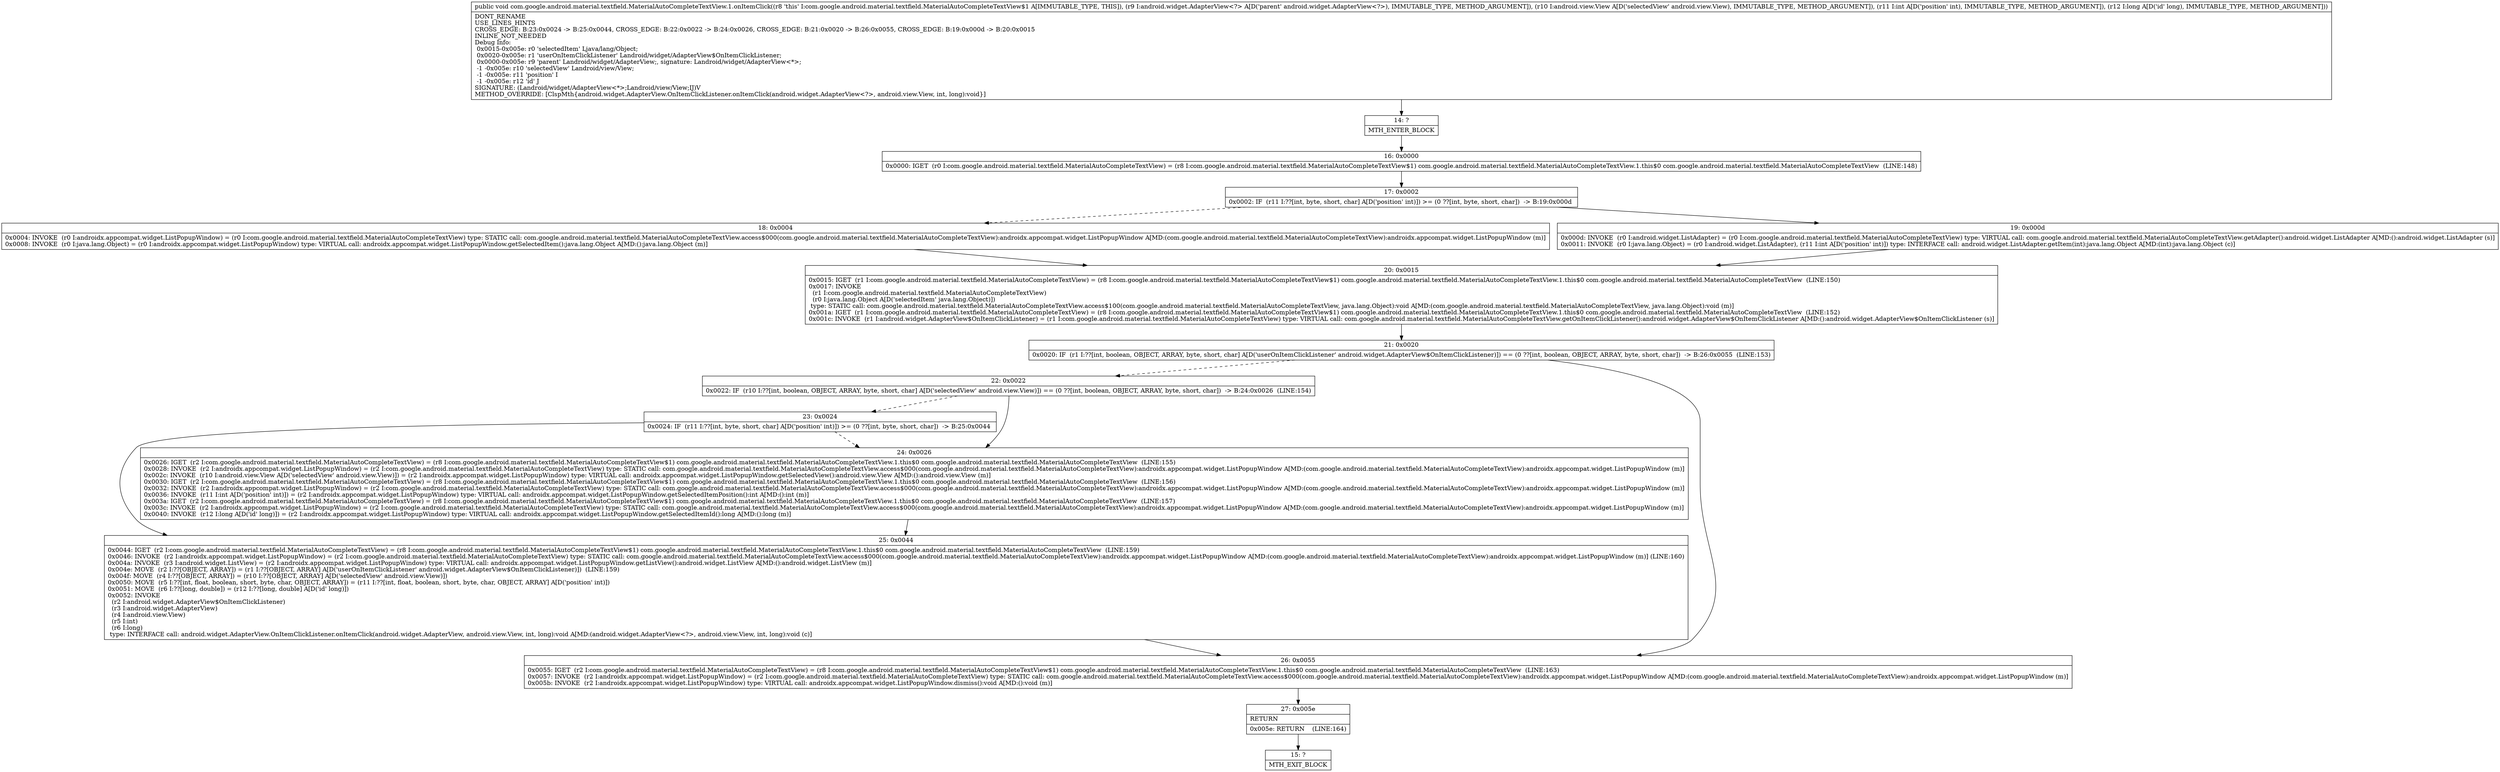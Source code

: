 digraph "CFG forcom.google.android.material.textfield.MaterialAutoCompleteTextView.1.onItemClick(Landroid\/widget\/AdapterView;Landroid\/view\/View;IJ)V" {
Node_14 [shape=record,label="{14\:\ ?|MTH_ENTER_BLOCK\l}"];
Node_16 [shape=record,label="{16\:\ 0x0000|0x0000: IGET  (r0 I:com.google.android.material.textfield.MaterialAutoCompleteTextView) = (r8 I:com.google.android.material.textfield.MaterialAutoCompleteTextView$1) com.google.android.material.textfield.MaterialAutoCompleteTextView.1.this$0 com.google.android.material.textfield.MaterialAutoCompleteTextView  (LINE:148)\l}"];
Node_17 [shape=record,label="{17\:\ 0x0002|0x0002: IF  (r11 I:??[int, byte, short, char] A[D('position' int)]) \>= (0 ??[int, byte, short, char])  \-\> B:19:0x000d \l}"];
Node_18 [shape=record,label="{18\:\ 0x0004|0x0004: INVOKE  (r0 I:androidx.appcompat.widget.ListPopupWindow) = (r0 I:com.google.android.material.textfield.MaterialAutoCompleteTextView) type: STATIC call: com.google.android.material.textfield.MaterialAutoCompleteTextView.access$000(com.google.android.material.textfield.MaterialAutoCompleteTextView):androidx.appcompat.widget.ListPopupWindow A[MD:(com.google.android.material.textfield.MaterialAutoCompleteTextView):androidx.appcompat.widget.ListPopupWindow (m)]\l0x0008: INVOKE  (r0 I:java.lang.Object) = (r0 I:androidx.appcompat.widget.ListPopupWindow) type: VIRTUAL call: androidx.appcompat.widget.ListPopupWindow.getSelectedItem():java.lang.Object A[MD:():java.lang.Object (m)]\l}"];
Node_20 [shape=record,label="{20\:\ 0x0015|0x0015: IGET  (r1 I:com.google.android.material.textfield.MaterialAutoCompleteTextView) = (r8 I:com.google.android.material.textfield.MaterialAutoCompleteTextView$1) com.google.android.material.textfield.MaterialAutoCompleteTextView.1.this$0 com.google.android.material.textfield.MaterialAutoCompleteTextView  (LINE:150)\l0x0017: INVOKE  \l  (r1 I:com.google.android.material.textfield.MaterialAutoCompleteTextView)\l  (r0 I:java.lang.Object A[D('selectedItem' java.lang.Object)])\l type: STATIC call: com.google.android.material.textfield.MaterialAutoCompleteTextView.access$100(com.google.android.material.textfield.MaterialAutoCompleteTextView, java.lang.Object):void A[MD:(com.google.android.material.textfield.MaterialAutoCompleteTextView, java.lang.Object):void (m)]\l0x001a: IGET  (r1 I:com.google.android.material.textfield.MaterialAutoCompleteTextView) = (r8 I:com.google.android.material.textfield.MaterialAutoCompleteTextView$1) com.google.android.material.textfield.MaterialAutoCompleteTextView.1.this$0 com.google.android.material.textfield.MaterialAutoCompleteTextView  (LINE:152)\l0x001c: INVOKE  (r1 I:android.widget.AdapterView$OnItemClickListener) = (r1 I:com.google.android.material.textfield.MaterialAutoCompleteTextView) type: VIRTUAL call: com.google.android.material.textfield.MaterialAutoCompleteTextView.getOnItemClickListener():android.widget.AdapterView$OnItemClickListener A[MD:():android.widget.AdapterView$OnItemClickListener (s)]\l}"];
Node_21 [shape=record,label="{21\:\ 0x0020|0x0020: IF  (r1 I:??[int, boolean, OBJECT, ARRAY, byte, short, char] A[D('userOnItemClickListener' android.widget.AdapterView$OnItemClickListener)]) == (0 ??[int, boolean, OBJECT, ARRAY, byte, short, char])  \-\> B:26:0x0055  (LINE:153)\l}"];
Node_22 [shape=record,label="{22\:\ 0x0022|0x0022: IF  (r10 I:??[int, boolean, OBJECT, ARRAY, byte, short, char] A[D('selectedView' android.view.View)]) == (0 ??[int, boolean, OBJECT, ARRAY, byte, short, char])  \-\> B:24:0x0026  (LINE:154)\l}"];
Node_23 [shape=record,label="{23\:\ 0x0024|0x0024: IF  (r11 I:??[int, byte, short, char] A[D('position' int)]) \>= (0 ??[int, byte, short, char])  \-\> B:25:0x0044 \l}"];
Node_25 [shape=record,label="{25\:\ 0x0044|0x0044: IGET  (r2 I:com.google.android.material.textfield.MaterialAutoCompleteTextView) = (r8 I:com.google.android.material.textfield.MaterialAutoCompleteTextView$1) com.google.android.material.textfield.MaterialAutoCompleteTextView.1.this$0 com.google.android.material.textfield.MaterialAutoCompleteTextView  (LINE:159)\l0x0046: INVOKE  (r2 I:androidx.appcompat.widget.ListPopupWindow) = (r2 I:com.google.android.material.textfield.MaterialAutoCompleteTextView) type: STATIC call: com.google.android.material.textfield.MaterialAutoCompleteTextView.access$000(com.google.android.material.textfield.MaterialAutoCompleteTextView):androidx.appcompat.widget.ListPopupWindow A[MD:(com.google.android.material.textfield.MaterialAutoCompleteTextView):androidx.appcompat.widget.ListPopupWindow (m)] (LINE:160)\l0x004a: INVOKE  (r3 I:android.widget.ListView) = (r2 I:androidx.appcompat.widget.ListPopupWindow) type: VIRTUAL call: androidx.appcompat.widget.ListPopupWindow.getListView():android.widget.ListView A[MD:():android.widget.ListView (m)]\l0x004e: MOVE  (r2 I:??[OBJECT, ARRAY]) = (r1 I:??[OBJECT, ARRAY] A[D('userOnItemClickListener' android.widget.AdapterView$OnItemClickListener)])  (LINE:159)\l0x004f: MOVE  (r4 I:??[OBJECT, ARRAY]) = (r10 I:??[OBJECT, ARRAY] A[D('selectedView' android.view.View)]) \l0x0050: MOVE  (r5 I:??[int, float, boolean, short, byte, char, OBJECT, ARRAY]) = (r11 I:??[int, float, boolean, short, byte, char, OBJECT, ARRAY] A[D('position' int)]) \l0x0051: MOVE  (r6 I:??[long, double]) = (r12 I:??[long, double] A[D('id' long)]) \l0x0052: INVOKE  \l  (r2 I:android.widget.AdapterView$OnItemClickListener)\l  (r3 I:android.widget.AdapterView)\l  (r4 I:android.view.View)\l  (r5 I:int)\l  (r6 I:long)\l type: INTERFACE call: android.widget.AdapterView.OnItemClickListener.onItemClick(android.widget.AdapterView, android.view.View, int, long):void A[MD:(android.widget.AdapterView\<?\>, android.view.View, int, long):void (c)]\l}"];
Node_24 [shape=record,label="{24\:\ 0x0026|0x0026: IGET  (r2 I:com.google.android.material.textfield.MaterialAutoCompleteTextView) = (r8 I:com.google.android.material.textfield.MaterialAutoCompleteTextView$1) com.google.android.material.textfield.MaterialAutoCompleteTextView.1.this$0 com.google.android.material.textfield.MaterialAutoCompleteTextView  (LINE:155)\l0x0028: INVOKE  (r2 I:androidx.appcompat.widget.ListPopupWindow) = (r2 I:com.google.android.material.textfield.MaterialAutoCompleteTextView) type: STATIC call: com.google.android.material.textfield.MaterialAutoCompleteTextView.access$000(com.google.android.material.textfield.MaterialAutoCompleteTextView):androidx.appcompat.widget.ListPopupWindow A[MD:(com.google.android.material.textfield.MaterialAutoCompleteTextView):androidx.appcompat.widget.ListPopupWindow (m)]\l0x002c: INVOKE  (r10 I:android.view.View A[D('selectedView' android.view.View)]) = (r2 I:androidx.appcompat.widget.ListPopupWindow) type: VIRTUAL call: androidx.appcompat.widget.ListPopupWindow.getSelectedView():android.view.View A[MD:():android.view.View (m)]\l0x0030: IGET  (r2 I:com.google.android.material.textfield.MaterialAutoCompleteTextView) = (r8 I:com.google.android.material.textfield.MaterialAutoCompleteTextView$1) com.google.android.material.textfield.MaterialAutoCompleteTextView.1.this$0 com.google.android.material.textfield.MaterialAutoCompleteTextView  (LINE:156)\l0x0032: INVOKE  (r2 I:androidx.appcompat.widget.ListPopupWindow) = (r2 I:com.google.android.material.textfield.MaterialAutoCompleteTextView) type: STATIC call: com.google.android.material.textfield.MaterialAutoCompleteTextView.access$000(com.google.android.material.textfield.MaterialAutoCompleteTextView):androidx.appcompat.widget.ListPopupWindow A[MD:(com.google.android.material.textfield.MaterialAutoCompleteTextView):androidx.appcompat.widget.ListPopupWindow (m)]\l0x0036: INVOKE  (r11 I:int A[D('position' int)]) = (r2 I:androidx.appcompat.widget.ListPopupWindow) type: VIRTUAL call: androidx.appcompat.widget.ListPopupWindow.getSelectedItemPosition():int A[MD:():int (m)]\l0x003a: IGET  (r2 I:com.google.android.material.textfield.MaterialAutoCompleteTextView) = (r8 I:com.google.android.material.textfield.MaterialAutoCompleteTextView$1) com.google.android.material.textfield.MaterialAutoCompleteTextView.1.this$0 com.google.android.material.textfield.MaterialAutoCompleteTextView  (LINE:157)\l0x003c: INVOKE  (r2 I:androidx.appcompat.widget.ListPopupWindow) = (r2 I:com.google.android.material.textfield.MaterialAutoCompleteTextView) type: STATIC call: com.google.android.material.textfield.MaterialAutoCompleteTextView.access$000(com.google.android.material.textfield.MaterialAutoCompleteTextView):androidx.appcompat.widget.ListPopupWindow A[MD:(com.google.android.material.textfield.MaterialAutoCompleteTextView):androidx.appcompat.widget.ListPopupWindow (m)]\l0x0040: INVOKE  (r12 I:long A[D('id' long)]) = (r2 I:androidx.appcompat.widget.ListPopupWindow) type: VIRTUAL call: androidx.appcompat.widget.ListPopupWindow.getSelectedItemId():long A[MD:():long (m)]\l}"];
Node_26 [shape=record,label="{26\:\ 0x0055|0x0055: IGET  (r2 I:com.google.android.material.textfield.MaterialAutoCompleteTextView) = (r8 I:com.google.android.material.textfield.MaterialAutoCompleteTextView$1) com.google.android.material.textfield.MaterialAutoCompleteTextView.1.this$0 com.google.android.material.textfield.MaterialAutoCompleteTextView  (LINE:163)\l0x0057: INVOKE  (r2 I:androidx.appcompat.widget.ListPopupWindow) = (r2 I:com.google.android.material.textfield.MaterialAutoCompleteTextView) type: STATIC call: com.google.android.material.textfield.MaterialAutoCompleteTextView.access$000(com.google.android.material.textfield.MaterialAutoCompleteTextView):androidx.appcompat.widget.ListPopupWindow A[MD:(com.google.android.material.textfield.MaterialAutoCompleteTextView):androidx.appcompat.widget.ListPopupWindow (m)]\l0x005b: INVOKE  (r2 I:androidx.appcompat.widget.ListPopupWindow) type: VIRTUAL call: androidx.appcompat.widget.ListPopupWindow.dismiss():void A[MD:():void (m)]\l}"];
Node_27 [shape=record,label="{27\:\ 0x005e|RETURN\l|0x005e: RETURN    (LINE:164)\l}"];
Node_15 [shape=record,label="{15\:\ ?|MTH_EXIT_BLOCK\l}"];
Node_19 [shape=record,label="{19\:\ 0x000d|0x000d: INVOKE  (r0 I:android.widget.ListAdapter) = (r0 I:com.google.android.material.textfield.MaterialAutoCompleteTextView) type: VIRTUAL call: com.google.android.material.textfield.MaterialAutoCompleteTextView.getAdapter():android.widget.ListAdapter A[MD:():android.widget.ListAdapter (s)]\l0x0011: INVOKE  (r0 I:java.lang.Object) = (r0 I:android.widget.ListAdapter), (r11 I:int A[D('position' int)]) type: INTERFACE call: android.widget.ListAdapter.getItem(int):java.lang.Object A[MD:(int):java.lang.Object (c)]\l}"];
MethodNode[shape=record,label="{public void com.google.android.material.textfield.MaterialAutoCompleteTextView.1.onItemClick((r8 'this' I:com.google.android.material.textfield.MaterialAutoCompleteTextView$1 A[IMMUTABLE_TYPE, THIS]), (r9 I:android.widget.AdapterView\<?\> A[D('parent' android.widget.AdapterView\<?\>), IMMUTABLE_TYPE, METHOD_ARGUMENT]), (r10 I:android.view.View A[D('selectedView' android.view.View), IMMUTABLE_TYPE, METHOD_ARGUMENT]), (r11 I:int A[D('position' int), IMMUTABLE_TYPE, METHOD_ARGUMENT]), (r12 I:long A[D('id' long), IMMUTABLE_TYPE, METHOD_ARGUMENT]))  | DONT_RENAME\lUSE_LINES_HINTS\lCROSS_EDGE: B:23:0x0024 \-\> B:25:0x0044, CROSS_EDGE: B:22:0x0022 \-\> B:24:0x0026, CROSS_EDGE: B:21:0x0020 \-\> B:26:0x0055, CROSS_EDGE: B:19:0x000d \-\> B:20:0x0015\lINLINE_NOT_NEEDED\lDebug Info:\l  0x0015\-0x005e: r0 'selectedItem' Ljava\/lang\/Object;\l  0x0020\-0x005e: r1 'userOnItemClickListener' Landroid\/widget\/AdapterView$OnItemClickListener;\l  0x0000\-0x005e: r9 'parent' Landroid\/widget\/AdapterView;, signature: Landroid\/widget\/AdapterView\<*\>;\l  \-1 \-0x005e: r10 'selectedView' Landroid\/view\/View;\l  \-1 \-0x005e: r11 'position' I\l  \-1 \-0x005e: r12 'id' J\lSIGNATURE: (Landroid\/widget\/AdapterView\<*\>;Landroid\/view\/View;IJ)V\lMETHOD_OVERRIDE: [ClspMth\{android.widget.AdapterView.OnItemClickListener.onItemClick(android.widget.AdapterView\<?\>, android.view.View, int, long):void\}]\l}"];
MethodNode -> Node_14;Node_14 -> Node_16;
Node_16 -> Node_17;
Node_17 -> Node_18[style=dashed];
Node_17 -> Node_19;
Node_18 -> Node_20;
Node_20 -> Node_21;
Node_21 -> Node_22[style=dashed];
Node_21 -> Node_26;
Node_22 -> Node_23[style=dashed];
Node_22 -> Node_24;
Node_23 -> Node_24[style=dashed];
Node_23 -> Node_25;
Node_25 -> Node_26;
Node_24 -> Node_25;
Node_26 -> Node_27;
Node_27 -> Node_15;
Node_19 -> Node_20;
}

